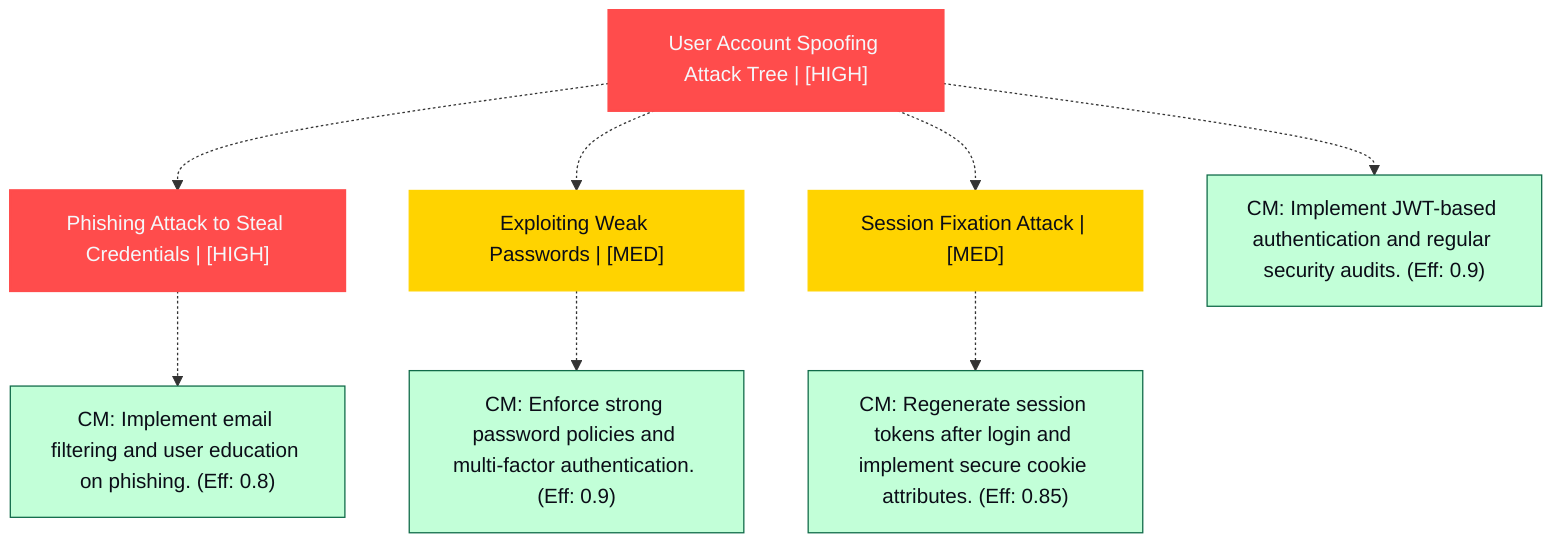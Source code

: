 graph TB
  node_01K6B4C63C853MFA6R80DART8F["User Account Spoofing Attack Tree | [HIGH]"]:::highRisk
  node_01K6B4C63C853MFA6R80DART8F-1["Phishing Attack to Steal Credentials | [HIGH]"]:::highRisk
  node_01K6B4C63C853MFA6R80DART8F-1_cm_0["CM: Implement email filtering and user education on phishing. (Eff: 0.8)"]:::countermeasure
  node_01K6B4C63C853MFA6R80DART8F-2["Exploiting Weak Passwords | [MED]"]:::mediumRisk
  node_01K6B4C63C853MFA6R80DART8F-2_cm_0["CM: Enforce strong password policies and multi-factor authentication. (Eff: 0.9)"]:::countermeasure
  node_01K6B4C63C853MFA6R80DART8F-3["Session Fixation Attack | [MED]"]:::mediumRisk
  node_01K6B4C63C853MFA6R80DART8F-3_cm_0["CM: Regenerate session tokens after login and implement secure cookie attributes. (Eff: 0.85)"]:::countermeasure
  node_01K6B4C63C853MFA6R80DART8F_cm_0["CM: Implement JWT-based authentication and regular security audits. (Eff: 0.9)"]:::countermeasure

  node_01K6B4C63C853MFA6R80DART8F -.-> node_01K6B4C63C853MFA6R80DART8F-1
  node_01K6B4C63C853MFA6R80DART8F-1 -.-> node_01K6B4C63C853MFA6R80DART8F-1_cm_0
  node_01K6B4C63C853MFA6R80DART8F -.-> node_01K6B4C63C853MFA6R80DART8F-2
  node_01K6B4C63C853MFA6R80DART8F-2 -.-> node_01K6B4C63C853MFA6R80DART8F-2_cm_0
  node_01K6B4C63C853MFA6R80DART8F -.-> node_01K6B4C63C853MFA6R80DART8F-3
  node_01K6B4C63C853MFA6R80DART8F-3 -.-> node_01K6B4C63C853MFA6R80DART8F-3_cm_0
  node_01K6B4C63C853MFA6R80DART8F -.-> node_01K6B4C63C853MFA6R80DART8F_cm_0

  classDef andNode fill:#FF4C4C,stroke:#FF4C4C,stroke-width:2px,color:#F5F7FA
  classDef orNode fill:#36FF8F,stroke:#36FF8F,stroke-width:2px,color:#0B0D17
  classDef leafNode fill:#29ABE2,stroke:#29ABE2,stroke-width:2px,color:#F5F7FA
  classDef highRisk fill:#FF4C4C,color:#F5F7FA,stroke:#FF4C4C,stroke-width:2px
  classDef mediumRisk fill:#FFD300,stroke:#FFD300,stroke-width:1px,color:#0B0D17
  classDef lowRisk fill:#FFF2B3,stroke:#FFF2B3,stroke-width:1px,color:#0B0D17
  classDef countermeasure fill:#C2FFD8,stroke:#106B49,stroke-width:1px,color:#0B0D17
  classDef reference fill:#A259FF,stroke:#c3a4ff,stroke-width:1px,stroke-dasharray:3 3,color:#F5F7FA
  classDef mitreNode stroke-dasharray:5 5
  classDef note fill:#ffffcc,stroke:#ffcc00,stroke-width:2px,stroke-dasharray:5 5